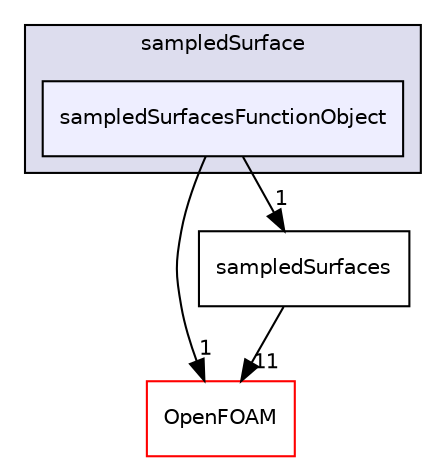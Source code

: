 digraph "src/sampling/sampledSurface/sampledSurfacesFunctionObject" {
  bgcolor=transparent;
  compound=true
  node [ fontsize="10", fontname="Helvetica"];
  edge [ labelfontsize="10", labelfontname="Helvetica"];
  subgraph clusterdir_daf57321dd7c30092fd489dbb1aa8219 {
    graph [ bgcolor="#ddddee", pencolor="black", label="sampledSurface" fontname="Helvetica", fontsize="10", URL="dir_daf57321dd7c30092fd489dbb1aa8219.html"]
  dir_75401f4662ce433a0ff9047c5bcb3806 [shape=box, label="sampledSurfacesFunctionObject", style="filled", fillcolor="#eeeeff", pencolor="black", URL="dir_75401f4662ce433a0ff9047c5bcb3806.html"];
  }
  dir_c5473ff19b20e6ec4dfe5c310b3778a8 [shape=box label="OpenFOAM" color="red" URL="dir_c5473ff19b20e6ec4dfe5c310b3778a8.html"];
  dir_37803c57541176f2673a34fe9af900c6 [shape=box label="sampledSurfaces" URL="dir_37803c57541176f2673a34fe9af900c6.html"];
  dir_75401f4662ce433a0ff9047c5bcb3806->dir_c5473ff19b20e6ec4dfe5c310b3778a8 [headlabel="1", labeldistance=1.5 headhref="dir_002646_001892.html"];
  dir_75401f4662ce433a0ff9047c5bcb3806->dir_37803c57541176f2673a34fe9af900c6 [headlabel="1", labeldistance=1.5 headhref="dir_002646_002645.html"];
  dir_37803c57541176f2673a34fe9af900c6->dir_c5473ff19b20e6ec4dfe5c310b3778a8 [headlabel="11", labeldistance=1.5 headhref="dir_002645_001892.html"];
}
